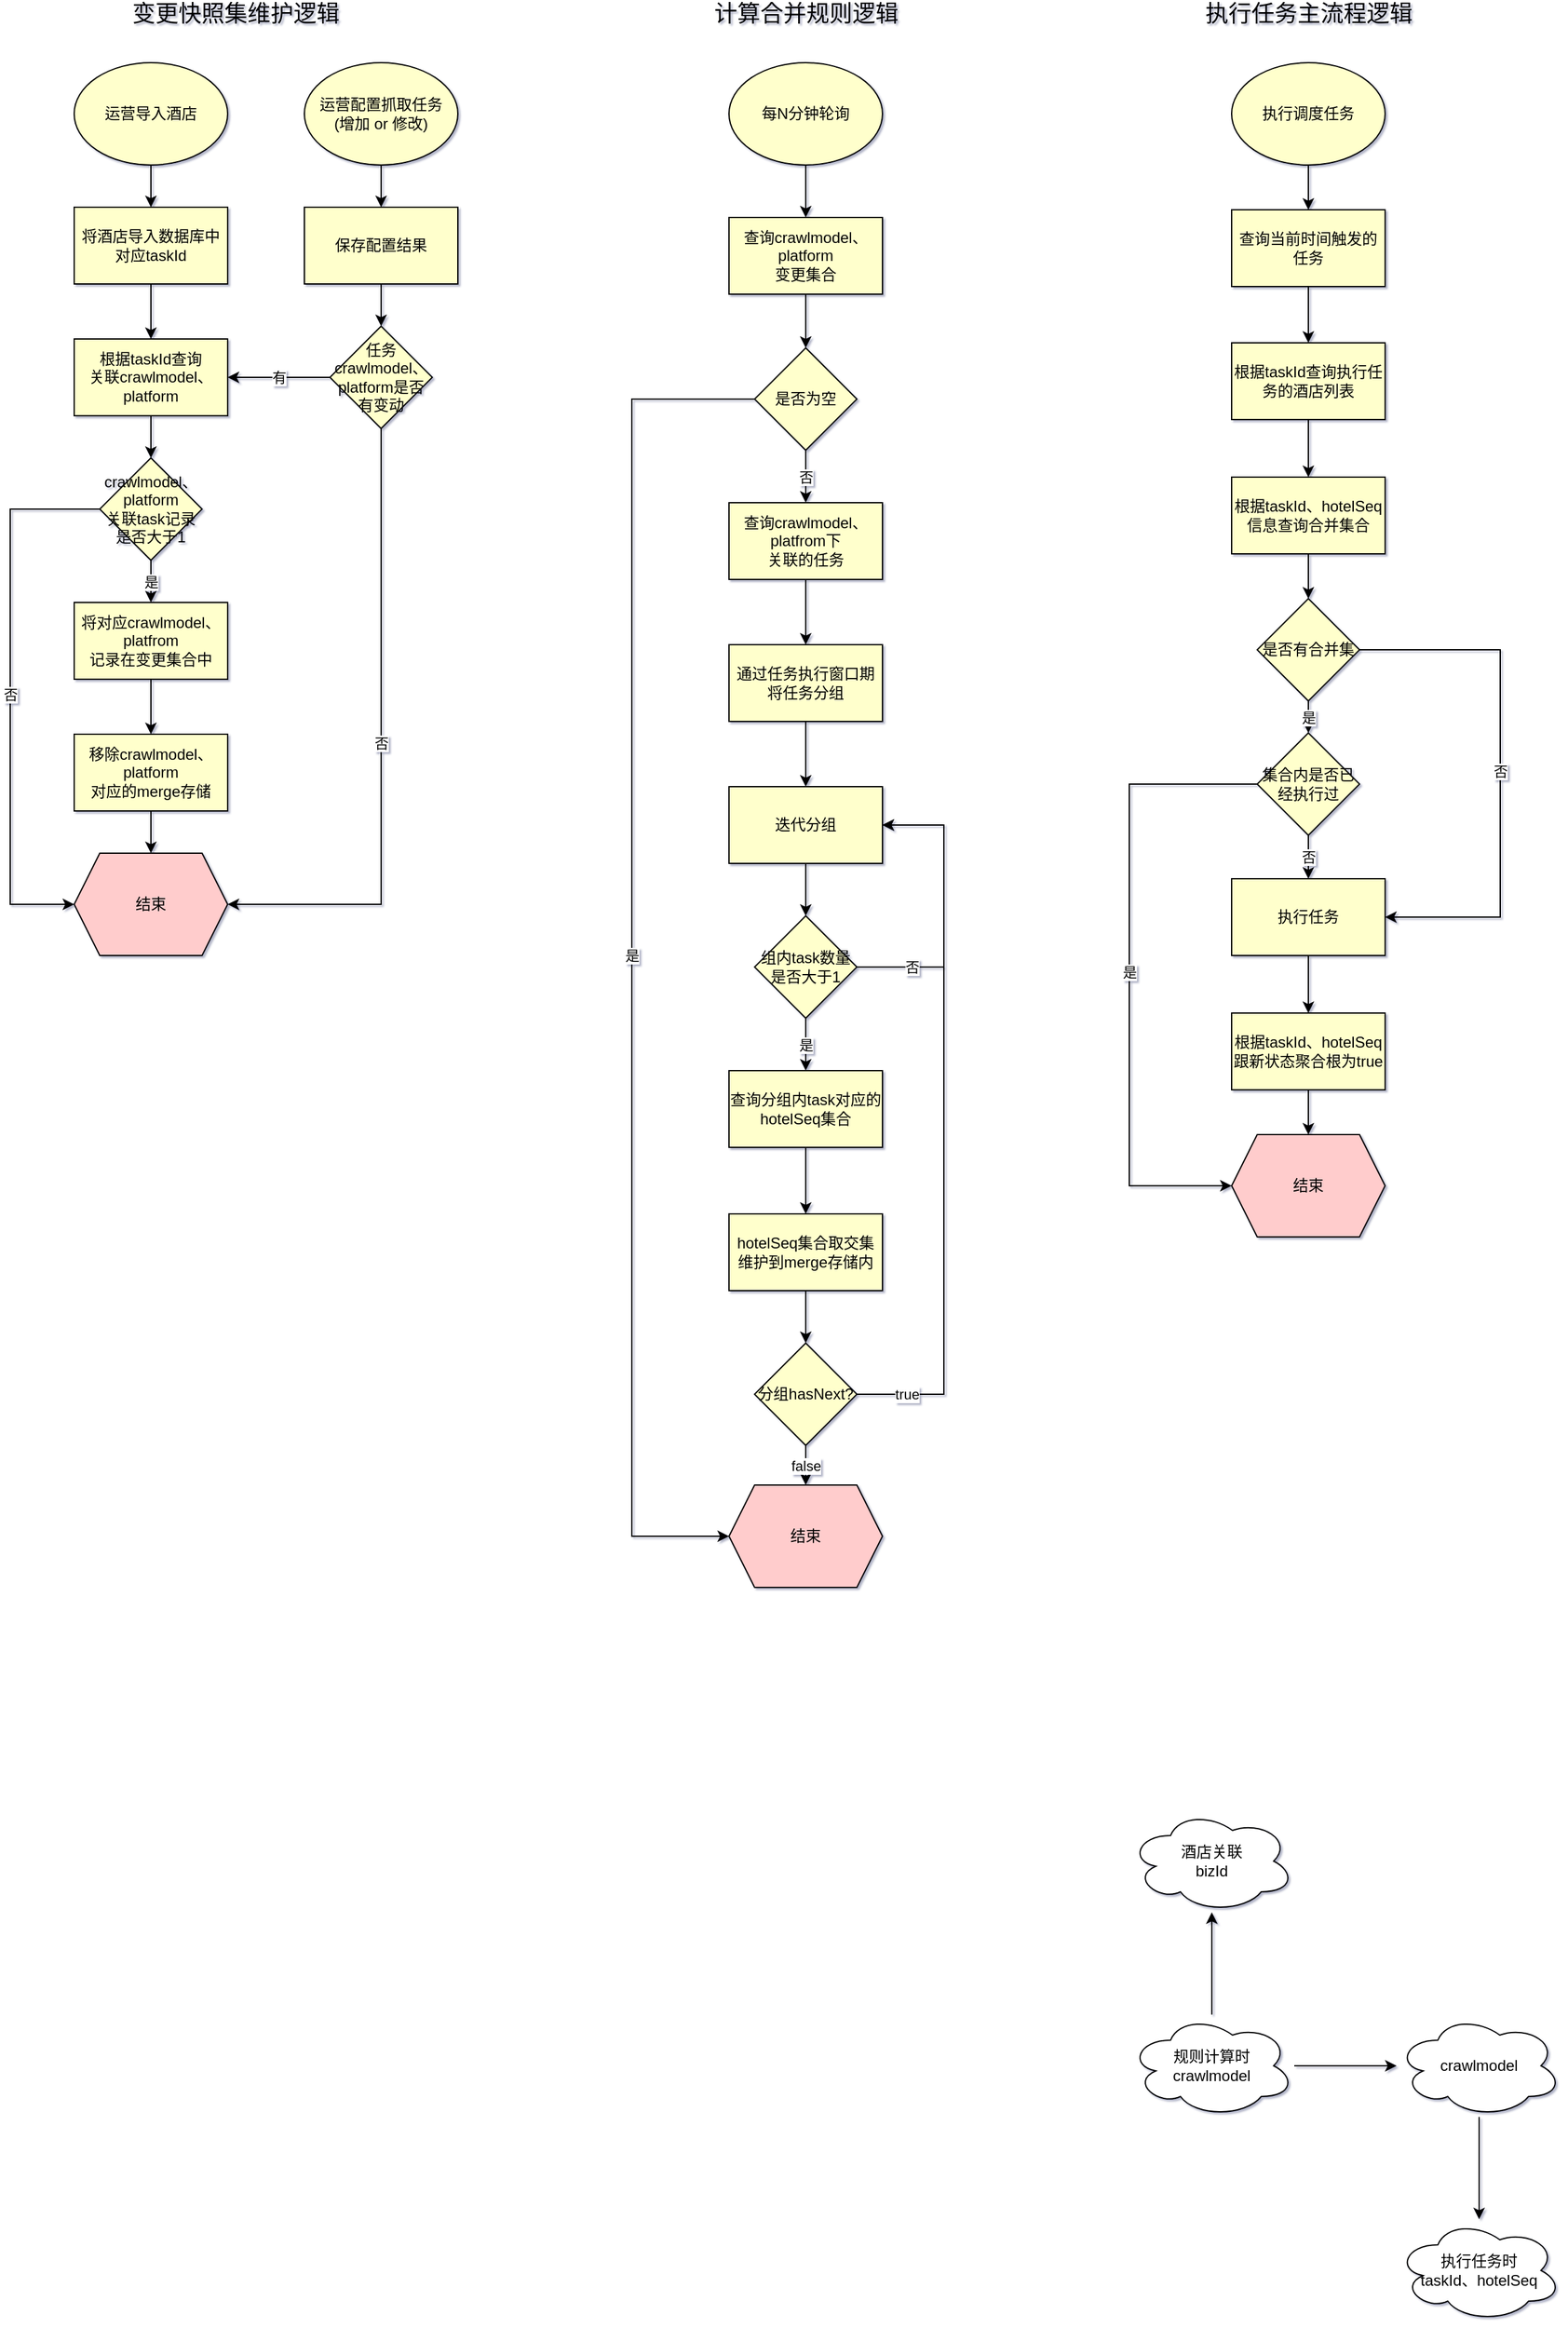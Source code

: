 <mxfile version="14.4.2" type="github">
  <diagram id="sE8CNh6ro99aj_Q-QoeH" name="第 1 页">
    <mxGraphModel dx="2504" dy="1247" grid="0" gridSize="10" guides="1" tooltips="1" connect="1" arrows="1" fold="1" page="1" pageScale="1" pageWidth="827" pageHeight="1169" math="0" shadow="1">
      <root>
        <mxCell id="0" />
        <mxCell id="1" parent="0" />
        <mxCell id="vF-QhgKEHIKSGyNifdfp-5" value="" style="edgeStyle=orthogonalEdgeStyle;rounded=0;orthogonalLoop=1;jettySize=auto;html=1;" edge="1" parent="1" source="vF-QhgKEHIKSGyNifdfp-3" target="vF-QhgKEHIKSGyNifdfp-4">
          <mxGeometry relative="1" as="geometry" />
        </mxCell>
        <mxCell id="vF-QhgKEHIKSGyNifdfp-3" value="运营导入酒店" style="ellipse;whiteSpace=wrap;html=1;fillColor=#FFFFCC;" vertex="1" parent="1">
          <mxGeometry x="78" y="114" width="120" height="80" as="geometry" />
        </mxCell>
        <mxCell id="vF-QhgKEHIKSGyNifdfp-83" value="" style="edgeStyle=orthogonalEdgeStyle;rounded=0;orthogonalLoop=1;jettySize=auto;html=1;" edge="1" parent="1" source="vF-QhgKEHIKSGyNifdfp-4" target="vF-QhgKEHIKSGyNifdfp-82">
          <mxGeometry relative="1" as="geometry" />
        </mxCell>
        <mxCell id="vF-QhgKEHIKSGyNifdfp-4" value="将酒店导入数据库中&lt;br&gt;对应taskId" style="whiteSpace=wrap;html=1;fillColor=#FFFFCC;" vertex="1" parent="1">
          <mxGeometry x="78" y="227" width="120" height="60" as="geometry" />
        </mxCell>
        <mxCell id="vF-QhgKEHIKSGyNifdfp-13" value="" style="edgeStyle=orthogonalEdgeStyle;rounded=0;orthogonalLoop=1;jettySize=auto;html=1;" edge="1" parent="1" source="vF-QhgKEHIKSGyNifdfp-11" target="vF-QhgKEHIKSGyNifdfp-12">
          <mxGeometry relative="1" as="geometry" />
        </mxCell>
        <mxCell id="vF-QhgKEHIKSGyNifdfp-11" value="每N分钟轮询" style="ellipse;whiteSpace=wrap;html=1;fillColor=#FFFFCC;" vertex="1" parent="1">
          <mxGeometry x="590" y="114" width="120" height="80" as="geometry" />
        </mxCell>
        <mxCell id="vF-QhgKEHIKSGyNifdfp-19" value="" style="edgeStyle=orthogonalEdgeStyle;rounded=0;orthogonalLoop=1;jettySize=auto;html=1;" edge="1" parent="1" source="vF-QhgKEHIKSGyNifdfp-12" target="vF-QhgKEHIKSGyNifdfp-18">
          <mxGeometry relative="1" as="geometry" />
        </mxCell>
        <mxCell id="vF-QhgKEHIKSGyNifdfp-12" value="查询crawlmodel、platform&lt;br&gt;变更集合" style="whiteSpace=wrap;html=1;fillColor=#FFFFCC;" vertex="1" parent="1">
          <mxGeometry x="590" y="235" width="120" height="60" as="geometry" />
        </mxCell>
        <mxCell id="vF-QhgKEHIKSGyNifdfp-27" value="否" style="edgeStyle=orthogonalEdgeStyle;rounded=0;orthogonalLoop=1;jettySize=auto;html=1;" edge="1" parent="1" source="vF-QhgKEHIKSGyNifdfp-18" target="vF-QhgKEHIKSGyNifdfp-26">
          <mxGeometry relative="1" as="geometry" />
        </mxCell>
        <mxCell id="vF-QhgKEHIKSGyNifdfp-153" value="是" style="edgeStyle=orthogonalEdgeStyle;rounded=0;orthogonalLoop=1;jettySize=auto;html=1;exitX=0;exitY=0.5;exitDx=0;exitDy=0;entryX=0;entryY=0.5;entryDx=0;entryDy=0;" edge="1" parent="1" source="vF-QhgKEHIKSGyNifdfp-18" target="vF-QhgKEHIKSGyNifdfp-151">
          <mxGeometry relative="1" as="geometry">
            <Array as="points">
              <mxPoint x="514" y="377" />
              <mxPoint x="514" y="1266" />
            </Array>
          </mxGeometry>
        </mxCell>
        <mxCell id="vF-QhgKEHIKSGyNifdfp-18" value="是否为空" style="rhombus;whiteSpace=wrap;html=1;fillColor=#FFFFCC;" vertex="1" parent="1">
          <mxGeometry x="610" y="337" width="80" height="80" as="geometry" />
        </mxCell>
        <mxCell id="vF-QhgKEHIKSGyNifdfp-30" value="" style="edgeStyle=orthogonalEdgeStyle;rounded=0;orthogonalLoop=1;jettySize=auto;html=1;" edge="1" parent="1" source="vF-QhgKEHIKSGyNifdfp-26" target="vF-QhgKEHIKSGyNifdfp-29">
          <mxGeometry relative="1" as="geometry" />
        </mxCell>
        <mxCell id="vF-QhgKEHIKSGyNifdfp-26" value="查询crawlmodel、platfrom下&lt;br&gt;关联的任务" style="whiteSpace=wrap;html=1;fillColor=#FFFFCC;" vertex="1" parent="1">
          <mxGeometry x="590" y="458" width="120" height="60" as="geometry" />
        </mxCell>
        <mxCell id="vF-QhgKEHIKSGyNifdfp-140" value="" style="edgeStyle=orthogonalEdgeStyle;rounded=0;orthogonalLoop=1;jettySize=auto;html=1;" edge="1" parent="1" source="vF-QhgKEHIKSGyNifdfp-29" target="vF-QhgKEHIKSGyNifdfp-139">
          <mxGeometry relative="1" as="geometry" />
        </mxCell>
        <mxCell id="vF-QhgKEHIKSGyNifdfp-29" value="通过任务执行窗口期&lt;br&gt;将任务分组" style="whiteSpace=wrap;html=1;fillColor=#FFFFCC;" vertex="1" parent="1">
          <mxGeometry x="590" y="569" width="120" height="60" as="geometry" />
        </mxCell>
        <mxCell id="vF-QhgKEHIKSGyNifdfp-37" value="" style="edgeStyle=orthogonalEdgeStyle;rounded=0;orthogonalLoop=1;jettySize=auto;html=1;" edge="1" parent="1" source="vF-QhgKEHIKSGyNifdfp-35" target="vF-QhgKEHIKSGyNifdfp-36">
          <mxGeometry relative="1" as="geometry" />
        </mxCell>
        <mxCell id="vF-QhgKEHIKSGyNifdfp-35" value="执行调度任务" style="ellipse;whiteSpace=wrap;html=1;fillColor=#FFFFCC;" vertex="1" parent="1">
          <mxGeometry x="983" y="114" width="120" height="80" as="geometry" />
        </mxCell>
        <mxCell id="vF-QhgKEHIKSGyNifdfp-39" value="" style="edgeStyle=orthogonalEdgeStyle;rounded=0;orthogonalLoop=1;jettySize=auto;html=1;" edge="1" parent="1" source="vF-QhgKEHIKSGyNifdfp-36" target="vF-QhgKEHIKSGyNifdfp-38">
          <mxGeometry relative="1" as="geometry" />
        </mxCell>
        <mxCell id="vF-QhgKEHIKSGyNifdfp-36" value="查询当前时间触发的任务" style="whiteSpace=wrap;html=1;fillColor=#FFFFCC;" vertex="1" parent="1">
          <mxGeometry x="983" y="229" width="120" height="60" as="geometry" />
        </mxCell>
        <mxCell id="vF-QhgKEHIKSGyNifdfp-41" value="" style="edgeStyle=orthogonalEdgeStyle;rounded=0;orthogonalLoop=1;jettySize=auto;html=1;" edge="1" parent="1" source="vF-QhgKEHIKSGyNifdfp-38" target="vF-QhgKEHIKSGyNifdfp-40">
          <mxGeometry relative="1" as="geometry" />
        </mxCell>
        <mxCell id="vF-QhgKEHIKSGyNifdfp-38" value="根据taskId查询执行任务的酒店列表" style="whiteSpace=wrap;html=1;fillColor=#FFFFCC;" vertex="1" parent="1">
          <mxGeometry x="983" y="333" width="120" height="60" as="geometry" />
        </mxCell>
        <mxCell id="vF-QhgKEHIKSGyNifdfp-43" value="" style="edgeStyle=orthogonalEdgeStyle;rounded=0;orthogonalLoop=1;jettySize=auto;html=1;" edge="1" parent="1" source="vF-QhgKEHIKSGyNifdfp-40" target="vF-QhgKEHIKSGyNifdfp-42">
          <mxGeometry relative="1" as="geometry" />
        </mxCell>
        <mxCell id="vF-QhgKEHIKSGyNifdfp-40" value="根据taskId、hotelSeq&lt;br&gt;信息查询合并集合" style="whiteSpace=wrap;html=1;fillColor=#FFFFCC;" vertex="1" parent="1">
          <mxGeometry x="983" y="438" width="120" height="60" as="geometry" />
        </mxCell>
        <mxCell id="vF-QhgKEHIKSGyNifdfp-50" value="否" style="edgeStyle=orthogonalEdgeStyle;rounded=0;orthogonalLoop=1;jettySize=auto;html=1;exitX=1;exitY=0.5;exitDx=0;exitDy=0;entryX=1;entryY=0.5;entryDx=0;entryDy=0;" edge="1" parent="1" source="vF-QhgKEHIKSGyNifdfp-42" target="vF-QhgKEHIKSGyNifdfp-46">
          <mxGeometry relative="1" as="geometry">
            <mxPoint x="1163" y="753" as="targetPoint" />
            <Array as="points">
              <mxPoint x="1193" y="573" />
              <mxPoint x="1193" y="782" />
            </Array>
          </mxGeometry>
        </mxCell>
        <mxCell id="vF-QhgKEHIKSGyNifdfp-42" value="是否有合并集" style="rhombus;whiteSpace=wrap;html=1;fillColor=#FFFFCC;" vertex="1" parent="1">
          <mxGeometry x="1003" y="533" width="80" height="80" as="geometry" />
        </mxCell>
        <mxCell id="vF-QhgKEHIKSGyNifdfp-54" value="是" style="edgeStyle=orthogonalEdgeStyle;rounded=0;orthogonalLoop=1;jettySize=auto;html=1;exitX=0;exitY=0.5;exitDx=0;exitDy=0;entryX=0;entryY=0.5;entryDx=0;entryDy=0;" edge="1" parent="1" source="vF-QhgKEHIKSGyNifdfp-44" target="vF-QhgKEHIKSGyNifdfp-48">
          <mxGeometry relative="1" as="geometry">
            <Array as="points">
              <mxPoint x="903" y="678" />
              <mxPoint x="903" y="992" />
            </Array>
          </mxGeometry>
        </mxCell>
        <mxCell id="vF-QhgKEHIKSGyNifdfp-58" value="否" style="edgeStyle=orthogonalEdgeStyle;rounded=0;orthogonalLoop=1;jettySize=auto;html=1;exitX=0.5;exitY=1;exitDx=0;exitDy=0;entryX=0.5;entryY=0;entryDx=0;entryDy=0;" edge="1" parent="1" source="vF-QhgKEHIKSGyNifdfp-44" target="vF-QhgKEHIKSGyNifdfp-46">
          <mxGeometry relative="1" as="geometry" />
        </mxCell>
        <mxCell id="vF-QhgKEHIKSGyNifdfp-44" value="集合内是否已经执行过" style="rhombus;whiteSpace=wrap;html=1;fillColor=#FFFFCC;" vertex="1" parent="1">
          <mxGeometry x="1003" y="638" width="80" height="80" as="geometry" />
        </mxCell>
        <mxCell id="vF-QhgKEHIKSGyNifdfp-133" value="" style="edgeStyle=orthogonalEdgeStyle;rounded=0;orthogonalLoop=1;jettySize=auto;html=1;" edge="1" parent="1" source="vF-QhgKEHIKSGyNifdfp-46" target="vF-QhgKEHIKSGyNifdfp-132">
          <mxGeometry relative="1" as="geometry" />
        </mxCell>
        <mxCell id="vF-QhgKEHIKSGyNifdfp-46" value="执行任务" style="whiteSpace=wrap;html=1;fillColor=#FFFFCC;" vertex="1" parent="1">
          <mxGeometry x="983" y="752" width="120" height="60" as="geometry" />
        </mxCell>
        <mxCell id="vF-QhgKEHIKSGyNifdfp-48" value="结束" style="shape=hexagon;perimeter=hexagonPerimeter2;whiteSpace=wrap;html=1;fixedSize=1;fillColor=#FFCCCC;" vertex="1" parent="1">
          <mxGeometry x="983" y="952" width="120" height="80" as="geometry" />
        </mxCell>
        <mxCell id="vF-QhgKEHIKSGyNifdfp-56" value="是" style="edgeStyle=orthogonalEdgeStyle;rounded=0;orthogonalLoop=1;jettySize=auto;html=1;entryX=0.5;entryY=0;entryDx=0;entryDy=0;" edge="1" parent="1" source="vF-QhgKEHIKSGyNifdfp-42" target="vF-QhgKEHIKSGyNifdfp-44">
          <mxGeometry relative="1" as="geometry">
            <mxPoint x="1043" y="531" as="sourcePoint" />
            <mxPoint x="1093" y="567" as="targetPoint" />
          </mxGeometry>
        </mxCell>
        <mxCell id="vF-QhgKEHIKSGyNifdfp-72" value="" style="edgeStyle=orthogonalEdgeStyle;rounded=0;orthogonalLoop=1;jettySize=auto;html=1;" edge="1" parent="1" source="vF-QhgKEHIKSGyNifdfp-64" target="vF-QhgKEHIKSGyNifdfp-71">
          <mxGeometry relative="1" as="geometry" />
        </mxCell>
        <mxCell id="vF-QhgKEHIKSGyNifdfp-74" value="" style="edgeStyle=orthogonalEdgeStyle;rounded=0;orthogonalLoop=1;jettySize=auto;html=1;" edge="1" parent="1" source="vF-QhgKEHIKSGyNifdfp-64" target="vF-QhgKEHIKSGyNifdfp-73">
          <mxGeometry relative="1" as="geometry" />
        </mxCell>
        <mxCell id="vF-QhgKEHIKSGyNifdfp-64" value="规则计算时&lt;br&gt;crawlmodel" style="ellipse;shape=cloud;whiteSpace=wrap;html=1;" vertex="1" parent="1">
          <mxGeometry x="903" y="1640" width="129" height="80" as="geometry" />
        </mxCell>
        <mxCell id="vF-QhgKEHIKSGyNifdfp-71" value="酒店关联&lt;br&gt;bizId" style="ellipse;shape=cloud;whiteSpace=wrap;html=1;" vertex="1" parent="1">
          <mxGeometry x="903" y="1480" width="129" height="80" as="geometry" />
        </mxCell>
        <mxCell id="vF-QhgKEHIKSGyNifdfp-77" value="" style="edgeStyle=orthogonalEdgeStyle;rounded=0;orthogonalLoop=1;jettySize=auto;html=1;" edge="1" parent="1" source="vF-QhgKEHIKSGyNifdfp-73" target="vF-QhgKEHIKSGyNifdfp-76">
          <mxGeometry relative="1" as="geometry" />
        </mxCell>
        <mxCell id="vF-QhgKEHIKSGyNifdfp-73" value="crawlmodel" style="ellipse;shape=cloud;whiteSpace=wrap;html=1;" vertex="1" parent="1">
          <mxGeometry x="1112" y="1640" width="129" height="80" as="geometry" />
        </mxCell>
        <mxCell id="vF-QhgKEHIKSGyNifdfp-76" value="执行任务时&lt;br&gt;taskId、hotelSeq" style="ellipse;shape=cloud;whiteSpace=wrap;html=1;" vertex="1" parent="1">
          <mxGeometry x="1112" y="1800" width="129" height="80" as="geometry" />
        </mxCell>
        <mxCell id="vF-QhgKEHIKSGyNifdfp-89" value="" style="edgeStyle=orthogonalEdgeStyle;rounded=0;orthogonalLoop=1;jettySize=auto;html=1;" edge="1" parent="1" source="vF-QhgKEHIKSGyNifdfp-82" target="vF-QhgKEHIKSGyNifdfp-88">
          <mxGeometry relative="1" as="geometry" />
        </mxCell>
        <mxCell id="vF-QhgKEHIKSGyNifdfp-82" value="&lt;span&gt;根据&lt;/span&gt;taskId&lt;span&gt;查询&lt;br&gt;关联crawlmodel、platform&lt;/span&gt;" style="whiteSpace=wrap;html=1;fillColor=#FFFFCC;" vertex="1" parent="1">
          <mxGeometry x="78" y="330" width="120" height="60" as="geometry" />
        </mxCell>
        <mxCell id="vF-QhgKEHIKSGyNifdfp-92" value="" style="edgeStyle=orthogonalEdgeStyle;rounded=0;orthogonalLoop=1;jettySize=auto;html=1;" edge="1" parent="1" source="vF-QhgKEHIKSGyNifdfp-85" target="vF-QhgKEHIKSGyNifdfp-91">
          <mxGeometry relative="1" as="geometry" />
        </mxCell>
        <mxCell id="vF-QhgKEHIKSGyNifdfp-85" value="&lt;span&gt;将对应&lt;/span&gt;crawlmodel、platfrom&lt;br&gt;&lt;span&gt;记录在变更集合中&lt;/span&gt;" style="whiteSpace=wrap;html=1;fillColor=#FFFFCC;" vertex="1" parent="1">
          <mxGeometry x="78" y="536" width="120" height="60" as="geometry" />
        </mxCell>
        <mxCell id="vF-QhgKEHIKSGyNifdfp-90" value="是" style="edgeStyle=orthogonalEdgeStyle;rounded=0;orthogonalLoop=1;jettySize=auto;html=1;" edge="1" parent="1" source="vF-QhgKEHIKSGyNifdfp-88" target="vF-QhgKEHIKSGyNifdfp-85">
          <mxGeometry relative="1" as="geometry" />
        </mxCell>
        <mxCell id="vF-QhgKEHIKSGyNifdfp-96" value="否" style="edgeStyle=orthogonalEdgeStyle;rounded=0;orthogonalLoop=1;jettySize=auto;html=1;exitX=0;exitY=0.5;exitDx=0;exitDy=0;entryX=0;entryY=0.5;entryDx=0;entryDy=0;" edge="1" parent="1" source="vF-QhgKEHIKSGyNifdfp-88" target="vF-QhgKEHIKSGyNifdfp-94">
          <mxGeometry relative="1" as="geometry">
            <mxPoint x="-52" y="764" as="targetPoint" />
            <Array as="points">
              <mxPoint x="28" y="463" />
              <mxPoint x="28" y="772" />
            </Array>
          </mxGeometry>
        </mxCell>
        <mxCell id="vF-QhgKEHIKSGyNifdfp-88" value="crawlmodel、platform&lt;br&gt;关联task记录是否大于1" style="rhombus;whiteSpace=wrap;html=1;fillColor=#FFFFCC;" vertex="1" parent="1">
          <mxGeometry x="98" y="423" width="80" height="80" as="geometry" />
        </mxCell>
        <mxCell id="vF-QhgKEHIKSGyNifdfp-95" value="" style="edgeStyle=orthogonalEdgeStyle;rounded=0;orthogonalLoop=1;jettySize=auto;html=1;" edge="1" parent="1" source="vF-QhgKEHIKSGyNifdfp-91" target="vF-QhgKEHIKSGyNifdfp-94">
          <mxGeometry relative="1" as="geometry" />
        </mxCell>
        <mxCell id="vF-QhgKEHIKSGyNifdfp-91" value="移除crawlmodel、platform&lt;br&gt;对应的merge存储" style="whiteSpace=wrap;html=1;fillColor=#FFFFCC;" vertex="1" parent="1">
          <mxGeometry x="78" y="639" width="120" height="60" as="geometry" />
        </mxCell>
        <mxCell id="vF-QhgKEHIKSGyNifdfp-94" value="结束" style="shape=hexagon;perimeter=hexagonPerimeter2;whiteSpace=wrap;html=1;fixedSize=1;fillColor=#FFCCCC;" vertex="1" parent="1">
          <mxGeometry x="78" y="732" width="120" height="80" as="geometry" />
        </mxCell>
        <mxCell id="vF-QhgKEHIKSGyNifdfp-123" value="" style="edgeStyle=orthogonalEdgeStyle;rounded=0;orthogonalLoop=1;jettySize=auto;html=1;" edge="1" parent="1" source="vF-QhgKEHIKSGyNifdfp-116" target="vF-QhgKEHIKSGyNifdfp-122">
          <mxGeometry relative="1" as="geometry" />
        </mxCell>
        <mxCell id="vF-QhgKEHIKSGyNifdfp-116" value="运营配置抓取任务&lt;br&gt;(增加 or 修改)" style="ellipse;whiteSpace=wrap;html=1;fillColor=#FFFFCC;" vertex="1" parent="1">
          <mxGeometry x="258" y="114" width="120" height="80" as="geometry" />
        </mxCell>
        <mxCell id="vF-QhgKEHIKSGyNifdfp-126" value="" style="edgeStyle=orthogonalEdgeStyle;rounded=0;orthogonalLoop=1;jettySize=auto;html=1;" edge="1" parent="1" source="vF-QhgKEHIKSGyNifdfp-122" target="vF-QhgKEHIKSGyNifdfp-125">
          <mxGeometry relative="1" as="geometry" />
        </mxCell>
        <mxCell id="vF-QhgKEHIKSGyNifdfp-122" value="保存配置结果" style="whiteSpace=wrap;html=1;fillColor=#FFFFCC;" vertex="1" parent="1">
          <mxGeometry x="258" y="227" width="120" height="60" as="geometry" />
        </mxCell>
        <mxCell id="vF-QhgKEHIKSGyNifdfp-127" value="有" style="edgeStyle=orthogonalEdgeStyle;rounded=0;orthogonalLoop=1;jettySize=auto;html=1;exitX=0;exitY=0.5;exitDx=0;exitDy=0;entryX=1;entryY=0.5;entryDx=0;entryDy=0;" edge="1" parent="1" source="vF-QhgKEHIKSGyNifdfp-125" target="vF-QhgKEHIKSGyNifdfp-82">
          <mxGeometry relative="1" as="geometry" />
        </mxCell>
        <mxCell id="vF-QhgKEHIKSGyNifdfp-128" value="否" style="edgeStyle=orthogonalEdgeStyle;rounded=0;orthogonalLoop=1;jettySize=auto;html=1;exitX=0.5;exitY=1;exitDx=0;exitDy=0;entryX=1;entryY=0.5;entryDx=0;entryDy=0;" edge="1" parent="1" source="vF-QhgKEHIKSGyNifdfp-125" target="vF-QhgKEHIKSGyNifdfp-94">
          <mxGeometry relative="1" as="geometry" />
        </mxCell>
        <mxCell id="vF-QhgKEHIKSGyNifdfp-125" value="任务crawlmodel、platform是否有变动" style="rhombus;whiteSpace=wrap;html=1;fillColor=#FFFFCC;" vertex="1" parent="1">
          <mxGeometry x="278" y="320" width="80" height="80" as="geometry" />
        </mxCell>
        <mxCell id="vF-QhgKEHIKSGyNifdfp-130" value="&lt;font style=&quot;font-size: 18px&quot;&gt;变更快照集维护逻辑&lt;/font&gt;" style="text;html=1;align=center;verticalAlign=middle;resizable=0;points=[];autosize=1;" vertex="1" parent="1">
          <mxGeometry x="118" y="66" width="172" height="20" as="geometry" />
        </mxCell>
        <mxCell id="vF-QhgKEHIKSGyNifdfp-131" value="&lt;font style=&quot;font-size: 18px&quot;&gt;计算合并规则逻辑&lt;/font&gt;" style="text;html=1;align=center;verticalAlign=middle;resizable=0;points=[];autosize=1;" vertex="1" parent="1">
          <mxGeometry x="573" y="66" width="154" height="20" as="geometry" />
        </mxCell>
        <mxCell id="vF-QhgKEHIKSGyNifdfp-134" style="edgeStyle=orthogonalEdgeStyle;rounded=0;orthogonalLoop=1;jettySize=auto;html=1;exitX=0.5;exitY=1;exitDx=0;exitDy=0;entryX=0.5;entryY=0;entryDx=0;entryDy=0;" edge="1" parent="1" source="vF-QhgKEHIKSGyNifdfp-132" target="vF-QhgKEHIKSGyNifdfp-48">
          <mxGeometry relative="1" as="geometry" />
        </mxCell>
        <mxCell id="vF-QhgKEHIKSGyNifdfp-132" value="根据taskId、hotelSeq跟新状态聚合根为true" style="whiteSpace=wrap;html=1;fillColor=#FFFFCC;" vertex="1" parent="1">
          <mxGeometry x="983" y="857" width="120" height="60" as="geometry" />
        </mxCell>
        <mxCell id="vF-QhgKEHIKSGyNifdfp-142" value="" style="edgeStyle=orthogonalEdgeStyle;rounded=0;orthogonalLoop=1;jettySize=auto;html=1;" edge="1" parent="1" source="vF-QhgKEHIKSGyNifdfp-139" target="vF-QhgKEHIKSGyNifdfp-141">
          <mxGeometry relative="1" as="geometry" />
        </mxCell>
        <mxCell id="vF-QhgKEHIKSGyNifdfp-139" value="迭代分组" style="whiteSpace=wrap;html=1;fillColor=#FFFFCC;" vertex="1" parent="1">
          <mxGeometry x="590" y="680" width="120" height="60" as="geometry" />
        </mxCell>
        <mxCell id="vF-QhgKEHIKSGyNifdfp-144" value="是" style="edgeStyle=orthogonalEdgeStyle;rounded=0;orthogonalLoop=1;jettySize=auto;html=1;" edge="1" parent="1" source="vF-QhgKEHIKSGyNifdfp-141" target="vF-QhgKEHIKSGyNifdfp-143">
          <mxGeometry relative="1" as="geometry" />
        </mxCell>
        <mxCell id="vF-QhgKEHIKSGyNifdfp-145" value="否" style="edgeStyle=orthogonalEdgeStyle;rounded=0;orthogonalLoop=1;jettySize=auto;html=1;exitX=1;exitY=0.5;exitDx=0;exitDy=0;entryX=1;entryY=0.5;entryDx=0;entryDy=0;" edge="1" parent="1" source="vF-QhgKEHIKSGyNifdfp-141" target="vF-QhgKEHIKSGyNifdfp-139">
          <mxGeometry x="-0.627" relative="1" as="geometry">
            <Array as="points">
              <mxPoint x="758" y="821" />
              <mxPoint x="758" y="710" />
            </Array>
            <mxPoint as="offset" />
          </mxGeometry>
        </mxCell>
        <mxCell id="vF-QhgKEHIKSGyNifdfp-141" value="组内task数量是否大于1" style="rhombus;whiteSpace=wrap;html=1;fillColor=#FFFFCC;" vertex="1" parent="1">
          <mxGeometry x="610" y="781" width="80" height="80" as="geometry" />
        </mxCell>
        <mxCell id="vF-QhgKEHIKSGyNifdfp-147" value="" style="edgeStyle=orthogonalEdgeStyle;rounded=0;orthogonalLoop=1;jettySize=auto;html=1;" edge="1" parent="1" source="vF-QhgKEHIKSGyNifdfp-143" target="vF-QhgKEHIKSGyNifdfp-146">
          <mxGeometry relative="1" as="geometry" />
        </mxCell>
        <mxCell id="vF-QhgKEHIKSGyNifdfp-143" value="查询分组内task对应的hotelSeq集合" style="whiteSpace=wrap;html=1;fillColor=#FFFFCC;" vertex="1" parent="1">
          <mxGeometry x="590" y="902" width="120" height="60" as="geometry" />
        </mxCell>
        <mxCell id="vF-QhgKEHIKSGyNifdfp-149" value="" style="edgeStyle=orthogonalEdgeStyle;rounded=0;orthogonalLoop=1;jettySize=auto;html=1;" edge="1" parent="1" source="vF-QhgKEHIKSGyNifdfp-146" target="vF-QhgKEHIKSGyNifdfp-148">
          <mxGeometry relative="1" as="geometry" />
        </mxCell>
        <mxCell id="vF-QhgKEHIKSGyNifdfp-146" value="hotelSeq集合取交集&lt;br&gt;维护到merge存储内" style="whiteSpace=wrap;html=1;fillColor=#FFFFCC;" vertex="1" parent="1">
          <mxGeometry x="590" y="1014" width="120" height="60" as="geometry" />
        </mxCell>
        <mxCell id="vF-QhgKEHIKSGyNifdfp-150" value="true" style="edgeStyle=orthogonalEdgeStyle;rounded=0;orthogonalLoop=1;jettySize=auto;html=1;exitX=1;exitY=0.5;exitDx=0;exitDy=0;entryX=1;entryY=0.5;entryDx=0;entryDy=0;" edge="1" parent="1" source="vF-QhgKEHIKSGyNifdfp-148" target="vF-QhgKEHIKSGyNifdfp-139">
          <mxGeometry x="-0.861" relative="1" as="geometry">
            <Array as="points">
              <mxPoint x="758" y="1155" />
              <mxPoint x="758" y="710" />
            </Array>
            <mxPoint as="offset" />
          </mxGeometry>
        </mxCell>
        <mxCell id="vF-QhgKEHIKSGyNifdfp-152" value="false" style="edgeStyle=orthogonalEdgeStyle;rounded=0;orthogonalLoop=1;jettySize=auto;html=1;" edge="1" parent="1" source="vF-QhgKEHIKSGyNifdfp-148" target="vF-QhgKEHIKSGyNifdfp-151">
          <mxGeometry relative="1" as="geometry" />
        </mxCell>
        <mxCell id="vF-QhgKEHIKSGyNifdfp-148" value="分组hasNext?" style="rhombus;whiteSpace=wrap;html=1;fillColor=#FFFFCC;" vertex="1" parent="1">
          <mxGeometry x="610" y="1115" width="80" height="80" as="geometry" />
        </mxCell>
        <mxCell id="vF-QhgKEHIKSGyNifdfp-151" value="结束" style="shape=hexagon;perimeter=hexagonPerimeter2;whiteSpace=wrap;html=1;fixedSize=1;fillColor=#FFCCCC;" vertex="1" parent="1">
          <mxGeometry x="590" y="1226" width="120" height="80" as="geometry" />
        </mxCell>
        <mxCell id="vF-QhgKEHIKSGyNifdfp-154" value="&lt;span style=&quot;font-size: 18px&quot;&gt;执行任务主流程逻辑&lt;/span&gt;" style="text;html=1;align=center;verticalAlign=middle;resizable=0;points=[];autosize=1;" vertex="1" parent="1">
          <mxGeometry x="957" y="66" width="172" height="20" as="geometry" />
        </mxCell>
      </root>
    </mxGraphModel>
  </diagram>
</mxfile>
